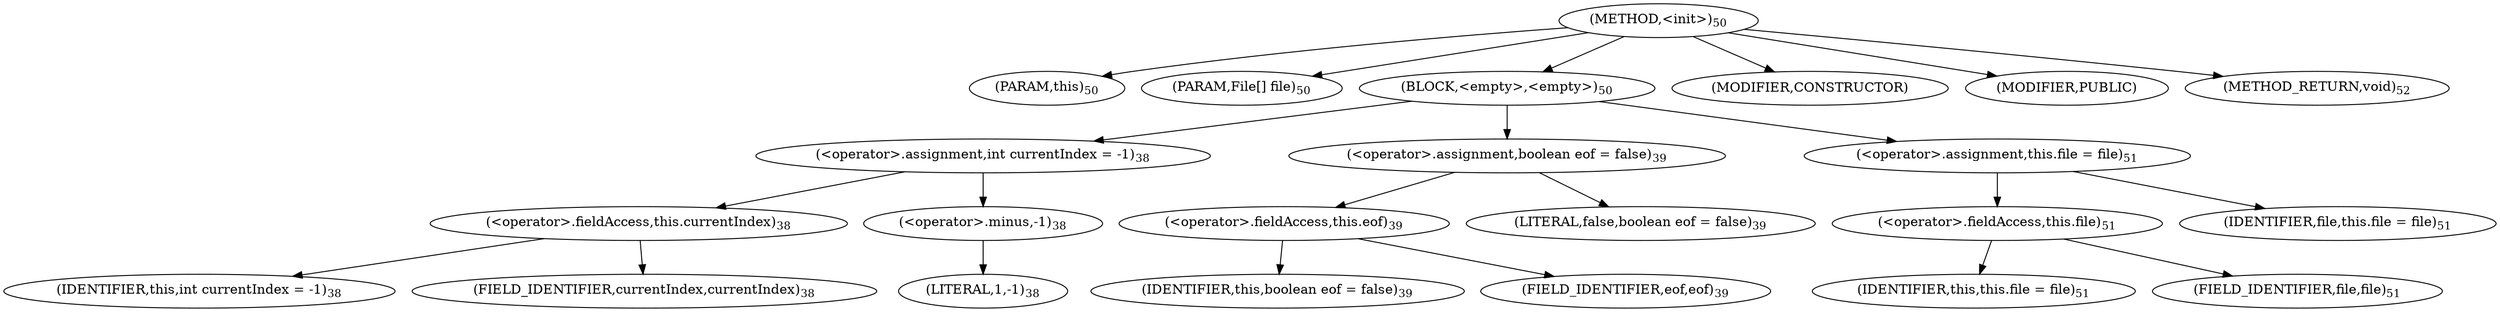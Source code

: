 digraph "&lt;init&gt;" {  
"54" [label = <(METHOD,&lt;init&gt;)<SUB>50</SUB>> ]
"4" [label = <(PARAM,this)<SUB>50</SUB>> ]
"55" [label = <(PARAM,File[] file)<SUB>50</SUB>> ]
"56" [label = <(BLOCK,&lt;empty&gt;,&lt;empty&gt;)<SUB>50</SUB>> ]
"57" [label = <(&lt;operator&gt;.assignment,int currentIndex = -1)<SUB>38</SUB>> ]
"58" [label = <(&lt;operator&gt;.fieldAccess,this.currentIndex)<SUB>38</SUB>> ]
"59" [label = <(IDENTIFIER,this,int currentIndex = -1)<SUB>38</SUB>> ]
"60" [label = <(FIELD_IDENTIFIER,currentIndex,currentIndex)<SUB>38</SUB>> ]
"61" [label = <(&lt;operator&gt;.minus,-1)<SUB>38</SUB>> ]
"62" [label = <(LITERAL,1,-1)<SUB>38</SUB>> ]
"63" [label = <(&lt;operator&gt;.assignment,boolean eof = false)<SUB>39</SUB>> ]
"64" [label = <(&lt;operator&gt;.fieldAccess,this.eof)<SUB>39</SUB>> ]
"65" [label = <(IDENTIFIER,this,boolean eof = false)<SUB>39</SUB>> ]
"66" [label = <(FIELD_IDENTIFIER,eof,eof)<SUB>39</SUB>> ]
"67" [label = <(LITERAL,false,boolean eof = false)<SUB>39</SUB>> ]
"68" [label = <(&lt;operator&gt;.assignment,this.file = file)<SUB>51</SUB>> ]
"69" [label = <(&lt;operator&gt;.fieldAccess,this.file)<SUB>51</SUB>> ]
"3" [label = <(IDENTIFIER,this,this.file = file)<SUB>51</SUB>> ]
"70" [label = <(FIELD_IDENTIFIER,file,file)<SUB>51</SUB>> ]
"71" [label = <(IDENTIFIER,file,this.file = file)<SUB>51</SUB>> ]
"72" [label = <(MODIFIER,CONSTRUCTOR)> ]
"73" [label = <(MODIFIER,PUBLIC)> ]
"74" [label = <(METHOD_RETURN,void)<SUB>52</SUB>> ]
  "54" -> "4" 
  "54" -> "55" 
  "54" -> "56" 
  "54" -> "72" 
  "54" -> "73" 
  "54" -> "74" 
  "56" -> "57" 
  "56" -> "63" 
  "56" -> "68" 
  "57" -> "58" 
  "57" -> "61" 
  "58" -> "59" 
  "58" -> "60" 
  "61" -> "62" 
  "63" -> "64" 
  "63" -> "67" 
  "64" -> "65" 
  "64" -> "66" 
  "68" -> "69" 
  "68" -> "71" 
  "69" -> "3" 
  "69" -> "70" 
}
